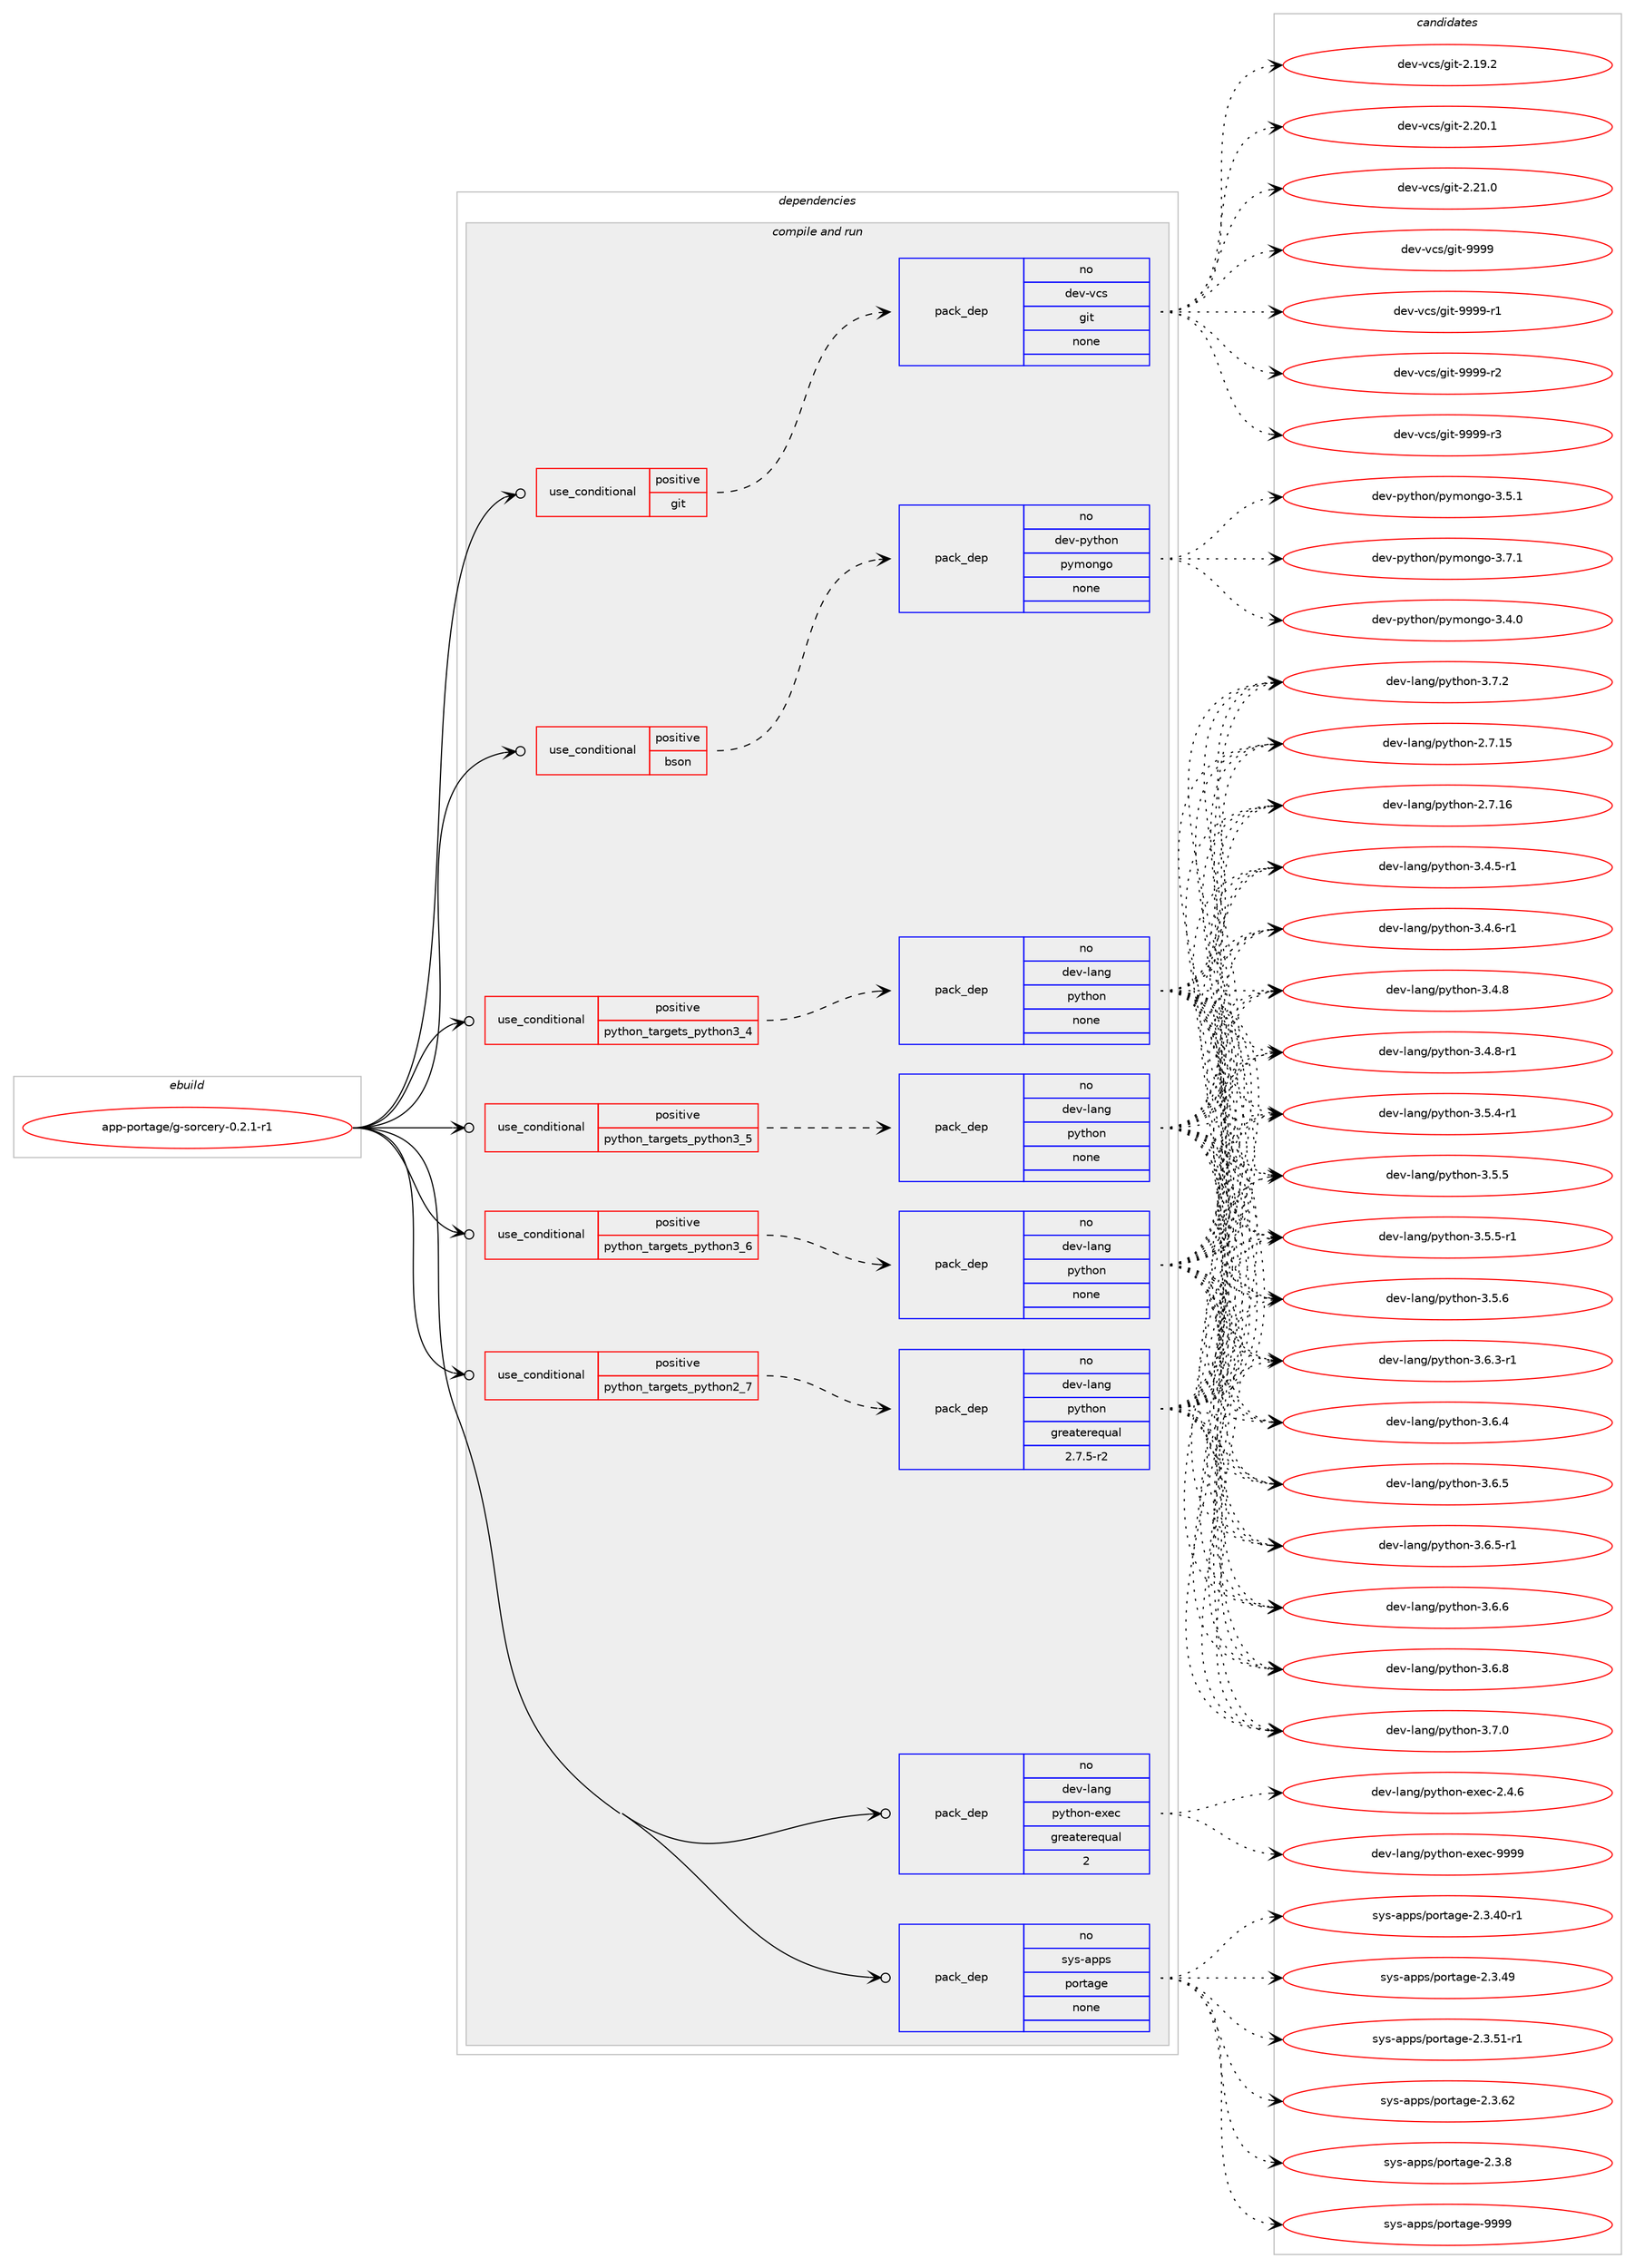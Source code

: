 digraph prolog {

# *************
# Graph options
# *************

newrank=true;
concentrate=true;
compound=true;
graph [rankdir=LR,fontname=Helvetica,fontsize=10,ranksep=1.5];#, ranksep=2.5, nodesep=0.2];
edge  [arrowhead=vee];
node  [fontname=Helvetica,fontsize=10];

# **********
# The ebuild
# **********

subgraph cluster_leftcol {
color=gray;
rank=same;
label=<<i>ebuild</i>>;
id [label="app-portage/g-sorcery-0.2.1-r1", color=red, width=4, href="../app-portage/g-sorcery-0.2.1-r1.svg"];
}

# ****************
# The dependencies
# ****************

subgraph cluster_midcol {
color=gray;
label=<<i>dependencies</i>>;
subgraph cluster_compile {
fillcolor="#eeeeee";
style=filled;
label=<<i>compile</i>>;
}
subgraph cluster_compileandrun {
fillcolor="#eeeeee";
style=filled;
label=<<i>compile and run</i>>;
subgraph cond354684 {
dependency1305545 [label=<<TABLE BORDER="0" CELLBORDER="1" CELLSPACING="0" CELLPADDING="4"><TR><TD ROWSPAN="3" CELLPADDING="10">use_conditional</TD></TR><TR><TD>positive</TD></TR><TR><TD>bson</TD></TR></TABLE>>, shape=none, color=red];
subgraph pack930478 {
dependency1305546 [label=<<TABLE BORDER="0" CELLBORDER="1" CELLSPACING="0" CELLPADDING="4" WIDTH="220"><TR><TD ROWSPAN="6" CELLPADDING="30">pack_dep</TD></TR><TR><TD WIDTH="110">no</TD></TR><TR><TD>dev-python</TD></TR><TR><TD>pymongo</TD></TR><TR><TD>none</TD></TR><TR><TD></TD></TR></TABLE>>, shape=none, color=blue];
}
dependency1305545:e -> dependency1305546:w [weight=20,style="dashed",arrowhead="vee"];
}
id:e -> dependency1305545:w [weight=20,style="solid",arrowhead="odotvee"];
subgraph cond354685 {
dependency1305547 [label=<<TABLE BORDER="0" CELLBORDER="1" CELLSPACING="0" CELLPADDING="4"><TR><TD ROWSPAN="3" CELLPADDING="10">use_conditional</TD></TR><TR><TD>positive</TD></TR><TR><TD>git</TD></TR></TABLE>>, shape=none, color=red];
subgraph pack930479 {
dependency1305548 [label=<<TABLE BORDER="0" CELLBORDER="1" CELLSPACING="0" CELLPADDING="4" WIDTH="220"><TR><TD ROWSPAN="6" CELLPADDING="30">pack_dep</TD></TR><TR><TD WIDTH="110">no</TD></TR><TR><TD>dev-vcs</TD></TR><TR><TD>git</TD></TR><TR><TD>none</TD></TR><TR><TD></TD></TR></TABLE>>, shape=none, color=blue];
}
dependency1305547:e -> dependency1305548:w [weight=20,style="dashed",arrowhead="vee"];
}
id:e -> dependency1305547:w [weight=20,style="solid",arrowhead="odotvee"];
subgraph cond354686 {
dependency1305549 [label=<<TABLE BORDER="0" CELLBORDER="1" CELLSPACING="0" CELLPADDING="4"><TR><TD ROWSPAN="3" CELLPADDING="10">use_conditional</TD></TR><TR><TD>positive</TD></TR><TR><TD>python_targets_python2_7</TD></TR></TABLE>>, shape=none, color=red];
subgraph pack930480 {
dependency1305550 [label=<<TABLE BORDER="0" CELLBORDER="1" CELLSPACING="0" CELLPADDING="4" WIDTH="220"><TR><TD ROWSPAN="6" CELLPADDING="30">pack_dep</TD></TR><TR><TD WIDTH="110">no</TD></TR><TR><TD>dev-lang</TD></TR><TR><TD>python</TD></TR><TR><TD>greaterequal</TD></TR><TR><TD>2.7.5-r2</TD></TR></TABLE>>, shape=none, color=blue];
}
dependency1305549:e -> dependency1305550:w [weight=20,style="dashed",arrowhead="vee"];
}
id:e -> dependency1305549:w [weight=20,style="solid",arrowhead="odotvee"];
subgraph cond354687 {
dependency1305551 [label=<<TABLE BORDER="0" CELLBORDER="1" CELLSPACING="0" CELLPADDING="4"><TR><TD ROWSPAN="3" CELLPADDING="10">use_conditional</TD></TR><TR><TD>positive</TD></TR><TR><TD>python_targets_python3_4</TD></TR></TABLE>>, shape=none, color=red];
subgraph pack930481 {
dependency1305552 [label=<<TABLE BORDER="0" CELLBORDER="1" CELLSPACING="0" CELLPADDING="4" WIDTH="220"><TR><TD ROWSPAN="6" CELLPADDING="30">pack_dep</TD></TR><TR><TD WIDTH="110">no</TD></TR><TR><TD>dev-lang</TD></TR><TR><TD>python</TD></TR><TR><TD>none</TD></TR><TR><TD></TD></TR></TABLE>>, shape=none, color=blue];
}
dependency1305551:e -> dependency1305552:w [weight=20,style="dashed",arrowhead="vee"];
}
id:e -> dependency1305551:w [weight=20,style="solid",arrowhead="odotvee"];
subgraph cond354688 {
dependency1305553 [label=<<TABLE BORDER="0" CELLBORDER="1" CELLSPACING="0" CELLPADDING="4"><TR><TD ROWSPAN="3" CELLPADDING="10">use_conditional</TD></TR><TR><TD>positive</TD></TR><TR><TD>python_targets_python3_5</TD></TR></TABLE>>, shape=none, color=red];
subgraph pack930482 {
dependency1305554 [label=<<TABLE BORDER="0" CELLBORDER="1" CELLSPACING="0" CELLPADDING="4" WIDTH="220"><TR><TD ROWSPAN="6" CELLPADDING="30">pack_dep</TD></TR><TR><TD WIDTH="110">no</TD></TR><TR><TD>dev-lang</TD></TR><TR><TD>python</TD></TR><TR><TD>none</TD></TR><TR><TD></TD></TR></TABLE>>, shape=none, color=blue];
}
dependency1305553:e -> dependency1305554:w [weight=20,style="dashed",arrowhead="vee"];
}
id:e -> dependency1305553:w [weight=20,style="solid",arrowhead="odotvee"];
subgraph cond354689 {
dependency1305555 [label=<<TABLE BORDER="0" CELLBORDER="1" CELLSPACING="0" CELLPADDING="4"><TR><TD ROWSPAN="3" CELLPADDING="10">use_conditional</TD></TR><TR><TD>positive</TD></TR><TR><TD>python_targets_python3_6</TD></TR></TABLE>>, shape=none, color=red];
subgraph pack930483 {
dependency1305556 [label=<<TABLE BORDER="0" CELLBORDER="1" CELLSPACING="0" CELLPADDING="4" WIDTH="220"><TR><TD ROWSPAN="6" CELLPADDING="30">pack_dep</TD></TR><TR><TD WIDTH="110">no</TD></TR><TR><TD>dev-lang</TD></TR><TR><TD>python</TD></TR><TR><TD>none</TD></TR><TR><TD></TD></TR></TABLE>>, shape=none, color=blue];
}
dependency1305555:e -> dependency1305556:w [weight=20,style="dashed",arrowhead="vee"];
}
id:e -> dependency1305555:w [weight=20,style="solid",arrowhead="odotvee"];
subgraph pack930484 {
dependency1305557 [label=<<TABLE BORDER="0" CELLBORDER="1" CELLSPACING="0" CELLPADDING="4" WIDTH="220"><TR><TD ROWSPAN="6" CELLPADDING="30">pack_dep</TD></TR><TR><TD WIDTH="110">no</TD></TR><TR><TD>dev-lang</TD></TR><TR><TD>python-exec</TD></TR><TR><TD>greaterequal</TD></TR><TR><TD>2</TD></TR></TABLE>>, shape=none, color=blue];
}
id:e -> dependency1305557:w [weight=20,style="solid",arrowhead="odotvee"];
subgraph pack930485 {
dependency1305558 [label=<<TABLE BORDER="0" CELLBORDER="1" CELLSPACING="0" CELLPADDING="4" WIDTH="220"><TR><TD ROWSPAN="6" CELLPADDING="30">pack_dep</TD></TR><TR><TD WIDTH="110">no</TD></TR><TR><TD>sys-apps</TD></TR><TR><TD>portage</TD></TR><TR><TD>none</TD></TR><TR><TD></TD></TR></TABLE>>, shape=none, color=blue];
}
id:e -> dependency1305558:w [weight=20,style="solid",arrowhead="odotvee"];
}
subgraph cluster_run {
fillcolor="#eeeeee";
style=filled;
label=<<i>run</i>>;
}
}

# **************
# The candidates
# **************

subgraph cluster_choices {
rank=same;
color=gray;
label=<<i>candidates</i>>;

subgraph choice930478 {
color=black;
nodesep=1;
choice1001011184511212111610411111047112121109111110103111455146524648 [label="dev-python/pymongo-3.4.0", color=red, width=4,href="../dev-python/pymongo-3.4.0.svg"];
choice1001011184511212111610411111047112121109111110103111455146534649 [label="dev-python/pymongo-3.5.1", color=red, width=4,href="../dev-python/pymongo-3.5.1.svg"];
choice1001011184511212111610411111047112121109111110103111455146554649 [label="dev-python/pymongo-3.7.1", color=red, width=4,href="../dev-python/pymongo-3.7.1.svg"];
dependency1305546:e -> choice1001011184511212111610411111047112121109111110103111455146524648:w [style=dotted,weight="100"];
dependency1305546:e -> choice1001011184511212111610411111047112121109111110103111455146534649:w [style=dotted,weight="100"];
dependency1305546:e -> choice1001011184511212111610411111047112121109111110103111455146554649:w [style=dotted,weight="100"];
}
subgraph choice930479 {
color=black;
nodesep=1;
choice10010111845118991154710310511645504649574650 [label="dev-vcs/git-2.19.2", color=red, width=4,href="../dev-vcs/git-2.19.2.svg"];
choice10010111845118991154710310511645504650484649 [label="dev-vcs/git-2.20.1", color=red, width=4,href="../dev-vcs/git-2.20.1.svg"];
choice10010111845118991154710310511645504650494648 [label="dev-vcs/git-2.21.0", color=red, width=4,href="../dev-vcs/git-2.21.0.svg"];
choice1001011184511899115471031051164557575757 [label="dev-vcs/git-9999", color=red, width=4,href="../dev-vcs/git-9999.svg"];
choice10010111845118991154710310511645575757574511449 [label="dev-vcs/git-9999-r1", color=red, width=4,href="../dev-vcs/git-9999-r1.svg"];
choice10010111845118991154710310511645575757574511450 [label="dev-vcs/git-9999-r2", color=red, width=4,href="../dev-vcs/git-9999-r2.svg"];
choice10010111845118991154710310511645575757574511451 [label="dev-vcs/git-9999-r3", color=red, width=4,href="../dev-vcs/git-9999-r3.svg"];
dependency1305548:e -> choice10010111845118991154710310511645504649574650:w [style=dotted,weight="100"];
dependency1305548:e -> choice10010111845118991154710310511645504650484649:w [style=dotted,weight="100"];
dependency1305548:e -> choice10010111845118991154710310511645504650494648:w [style=dotted,weight="100"];
dependency1305548:e -> choice1001011184511899115471031051164557575757:w [style=dotted,weight="100"];
dependency1305548:e -> choice10010111845118991154710310511645575757574511449:w [style=dotted,weight="100"];
dependency1305548:e -> choice10010111845118991154710310511645575757574511450:w [style=dotted,weight="100"];
dependency1305548:e -> choice10010111845118991154710310511645575757574511451:w [style=dotted,weight="100"];
}
subgraph choice930480 {
color=black;
nodesep=1;
choice10010111845108971101034711212111610411111045504655464953 [label="dev-lang/python-2.7.15", color=red, width=4,href="../dev-lang/python-2.7.15.svg"];
choice10010111845108971101034711212111610411111045504655464954 [label="dev-lang/python-2.7.16", color=red, width=4,href="../dev-lang/python-2.7.16.svg"];
choice1001011184510897110103471121211161041111104551465246534511449 [label="dev-lang/python-3.4.5-r1", color=red, width=4,href="../dev-lang/python-3.4.5-r1.svg"];
choice1001011184510897110103471121211161041111104551465246544511449 [label="dev-lang/python-3.4.6-r1", color=red, width=4,href="../dev-lang/python-3.4.6-r1.svg"];
choice100101118451089711010347112121116104111110455146524656 [label="dev-lang/python-3.4.8", color=red, width=4,href="../dev-lang/python-3.4.8.svg"];
choice1001011184510897110103471121211161041111104551465246564511449 [label="dev-lang/python-3.4.8-r1", color=red, width=4,href="../dev-lang/python-3.4.8-r1.svg"];
choice1001011184510897110103471121211161041111104551465346524511449 [label="dev-lang/python-3.5.4-r1", color=red, width=4,href="../dev-lang/python-3.5.4-r1.svg"];
choice100101118451089711010347112121116104111110455146534653 [label="dev-lang/python-3.5.5", color=red, width=4,href="../dev-lang/python-3.5.5.svg"];
choice1001011184510897110103471121211161041111104551465346534511449 [label="dev-lang/python-3.5.5-r1", color=red, width=4,href="../dev-lang/python-3.5.5-r1.svg"];
choice100101118451089711010347112121116104111110455146534654 [label="dev-lang/python-3.5.6", color=red, width=4,href="../dev-lang/python-3.5.6.svg"];
choice1001011184510897110103471121211161041111104551465446514511449 [label="dev-lang/python-3.6.3-r1", color=red, width=4,href="../dev-lang/python-3.6.3-r1.svg"];
choice100101118451089711010347112121116104111110455146544652 [label="dev-lang/python-3.6.4", color=red, width=4,href="../dev-lang/python-3.6.4.svg"];
choice100101118451089711010347112121116104111110455146544653 [label="dev-lang/python-3.6.5", color=red, width=4,href="../dev-lang/python-3.6.5.svg"];
choice1001011184510897110103471121211161041111104551465446534511449 [label="dev-lang/python-3.6.5-r1", color=red, width=4,href="../dev-lang/python-3.6.5-r1.svg"];
choice100101118451089711010347112121116104111110455146544654 [label="dev-lang/python-3.6.6", color=red, width=4,href="../dev-lang/python-3.6.6.svg"];
choice100101118451089711010347112121116104111110455146544656 [label="dev-lang/python-3.6.8", color=red, width=4,href="../dev-lang/python-3.6.8.svg"];
choice100101118451089711010347112121116104111110455146554648 [label="dev-lang/python-3.7.0", color=red, width=4,href="../dev-lang/python-3.7.0.svg"];
choice100101118451089711010347112121116104111110455146554650 [label="dev-lang/python-3.7.2", color=red, width=4,href="../dev-lang/python-3.7.2.svg"];
dependency1305550:e -> choice10010111845108971101034711212111610411111045504655464953:w [style=dotted,weight="100"];
dependency1305550:e -> choice10010111845108971101034711212111610411111045504655464954:w [style=dotted,weight="100"];
dependency1305550:e -> choice1001011184510897110103471121211161041111104551465246534511449:w [style=dotted,weight="100"];
dependency1305550:e -> choice1001011184510897110103471121211161041111104551465246544511449:w [style=dotted,weight="100"];
dependency1305550:e -> choice100101118451089711010347112121116104111110455146524656:w [style=dotted,weight="100"];
dependency1305550:e -> choice1001011184510897110103471121211161041111104551465246564511449:w [style=dotted,weight="100"];
dependency1305550:e -> choice1001011184510897110103471121211161041111104551465346524511449:w [style=dotted,weight="100"];
dependency1305550:e -> choice100101118451089711010347112121116104111110455146534653:w [style=dotted,weight="100"];
dependency1305550:e -> choice1001011184510897110103471121211161041111104551465346534511449:w [style=dotted,weight="100"];
dependency1305550:e -> choice100101118451089711010347112121116104111110455146534654:w [style=dotted,weight="100"];
dependency1305550:e -> choice1001011184510897110103471121211161041111104551465446514511449:w [style=dotted,weight="100"];
dependency1305550:e -> choice100101118451089711010347112121116104111110455146544652:w [style=dotted,weight="100"];
dependency1305550:e -> choice100101118451089711010347112121116104111110455146544653:w [style=dotted,weight="100"];
dependency1305550:e -> choice1001011184510897110103471121211161041111104551465446534511449:w [style=dotted,weight="100"];
dependency1305550:e -> choice100101118451089711010347112121116104111110455146544654:w [style=dotted,weight="100"];
dependency1305550:e -> choice100101118451089711010347112121116104111110455146544656:w [style=dotted,weight="100"];
dependency1305550:e -> choice100101118451089711010347112121116104111110455146554648:w [style=dotted,weight="100"];
dependency1305550:e -> choice100101118451089711010347112121116104111110455146554650:w [style=dotted,weight="100"];
}
subgraph choice930481 {
color=black;
nodesep=1;
choice10010111845108971101034711212111610411111045504655464953 [label="dev-lang/python-2.7.15", color=red, width=4,href="../dev-lang/python-2.7.15.svg"];
choice10010111845108971101034711212111610411111045504655464954 [label="dev-lang/python-2.7.16", color=red, width=4,href="../dev-lang/python-2.7.16.svg"];
choice1001011184510897110103471121211161041111104551465246534511449 [label="dev-lang/python-3.4.5-r1", color=red, width=4,href="../dev-lang/python-3.4.5-r1.svg"];
choice1001011184510897110103471121211161041111104551465246544511449 [label="dev-lang/python-3.4.6-r1", color=red, width=4,href="../dev-lang/python-3.4.6-r1.svg"];
choice100101118451089711010347112121116104111110455146524656 [label="dev-lang/python-3.4.8", color=red, width=4,href="../dev-lang/python-3.4.8.svg"];
choice1001011184510897110103471121211161041111104551465246564511449 [label="dev-lang/python-3.4.8-r1", color=red, width=4,href="../dev-lang/python-3.4.8-r1.svg"];
choice1001011184510897110103471121211161041111104551465346524511449 [label="dev-lang/python-3.5.4-r1", color=red, width=4,href="../dev-lang/python-3.5.4-r1.svg"];
choice100101118451089711010347112121116104111110455146534653 [label="dev-lang/python-3.5.5", color=red, width=4,href="../dev-lang/python-3.5.5.svg"];
choice1001011184510897110103471121211161041111104551465346534511449 [label="dev-lang/python-3.5.5-r1", color=red, width=4,href="../dev-lang/python-3.5.5-r1.svg"];
choice100101118451089711010347112121116104111110455146534654 [label="dev-lang/python-3.5.6", color=red, width=4,href="../dev-lang/python-3.5.6.svg"];
choice1001011184510897110103471121211161041111104551465446514511449 [label="dev-lang/python-3.6.3-r1", color=red, width=4,href="../dev-lang/python-3.6.3-r1.svg"];
choice100101118451089711010347112121116104111110455146544652 [label="dev-lang/python-3.6.4", color=red, width=4,href="../dev-lang/python-3.6.4.svg"];
choice100101118451089711010347112121116104111110455146544653 [label="dev-lang/python-3.6.5", color=red, width=4,href="../dev-lang/python-3.6.5.svg"];
choice1001011184510897110103471121211161041111104551465446534511449 [label="dev-lang/python-3.6.5-r1", color=red, width=4,href="../dev-lang/python-3.6.5-r1.svg"];
choice100101118451089711010347112121116104111110455146544654 [label="dev-lang/python-3.6.6", color=red, width=4,href="../dev-lang/python-3.6.6.svg"];
choice100101118451089711010347112121116104111110455146544656 [label="dev-lang/python-3.6.8", color=red, width=4,href="../dev-lang/python-3.6.8.svg"];
choice100101118451089711010347112121116104111110455146554648 [label="dev-lang/python-3.7.0", color=red, width=4,href="../dev-lang/python-3.7.0.svg"];
choice100101118451089711010347112121116104111110455146554650 [label="dev-lang/python-3.7.2", color=red, width=4,href="../dev-lang/python-3.7.2.svg"];
dependency1305552:e -> choice10010111845108971101034711212111610411111045504655464953:w [style=dotted,weight="100"];
dependency1305552:e -> choice10010111845108971101034711212111610411111045504655464954:w [style=dotted,weight="100"];
dependency1305552:e -> choice1001011184510897110103471121211161041111104551465246534511449:w [style=dotted,weight="100"];
dependency1305552:e -> choice1001011184510897110103471121211161041111104551465246544511449:w [style=dotted,weight="100"];
dependency1305552:e -> choice100101118451089711010347112121116104111110455146524656:w [style=dotted,weight="100"];
dependency1305552:e -> choice1001011184510897110103471121211161041111104551465246564511449:w [style=dotted,weight="100"];
dependency1305552:e -> choice1001011184510897110103471121211161041111104551465346524511449:w [style=dotted,weight="100"];
dependency1305552:e -> choice100101118451089711010347112121116104111110455146534653:w [style=dotted,weight="100"];
dependency1305552:e -> choice1001011184510897110103471121211161041111104551465346534511449:w [style=dotted,weight="100"];
dependency1305552:e -> choice100101118451089711010347112121116104111110455146534654:w [style=dotted,weight="100"];
dependency1305552:e -> choice1001011184510897110103471121211161041111104551465446514511449:w [style=dotted,weight="100"];
dependency1305552:e -> choice100101118451089711010347112121116104111110455146544652:w [style=dotted,weight="100"];
dependency1305552:e -> choice100101118451089711010347112121116104111110455146544653:w [style=dotted,weight="100"];
dependency1305552:e -> choice1001011184510897110103471121211161041111104551465446534511449:w [style=dotted,weight="100"];
dependency1305552:e -> choice100101118451089711010347112121116104111110455146544654:w [style=dotted,weight="100"];
dependency1305552:e -> choice100101118451089711010347112121116104111110455146544656:w [style=dotted,weight="100"];
dependency1305552:e -> choice100101118451089711010347112121116104111110455146554648:w [style=dotted,weight="100"];
dependency1305552:e -> choice100101118451089711010347112121116104111110455146554650:w [style=dotted,weight="100"];
}
subgraph choice930482 {
color=black;
nodesep=1;
choice10010111845108971101034711212111610411111045504655464953 [label="dev-lang/python-2.7.15", color=red, width=4,href="../dev-lang/python-2.7.15.svg"];
choice10010111845108971101034711212111610411111045504655464954 [label="dev-lang/python-2.7.16", color=red, width=4,href="../dev-lang/python-2.7.16.svg"];
choice1001011184510897110103471121211161041111104551465246534511449 [label="dev-lang/python-3.4.5-r1", color=red, width=4,href="../dev-lang/python-3.4.5-r1.svg"];
choice1001011184510897110103471121211161041111104551465246544511449 [label="dev-lang/python-3.4.6-r1", color=red, width=4,href="../dev-lang/python-3.4.6-r1.svg"];
choice100101118451089711010347112121116104111110455146524656 [label="dev-lang/python-3.4.8", color=red, width=4,href="../dev-lang/python-3.4.8.svg"];
choice1001011184510897110103471121211161041111104551465246564511449 [label="dev-lang/python-3.4.8-r1", color=red, width=4,href="../dev-lang/python-3.4.8-r1.svg"];
choice1001011184510897110103471121211161041111104551465346524511449 [label="dev-lang/python-3.5.4-r1", color=red, width=4,href="../dev-lang/python-3.5.4-r1.svg"];
choice100101118451089711010347112121116104111110455146534653 [label="dev-lang/python-3.5.5", color=red, width=4,href="../dev-lang/python-3.5.5.svg"];
choice1001011184510897110103471121211161041111104551465346534511449 [label="dev-lang/python-3.5.5-r1", color=red, width=4,href="../dev-lang/python-3.5.5-r1.svg"];
choice100101118451089711010347112121116104111110455146534654 [label="dev-lang/python-3.5.6", color=red, width=4,href="../dev-lang/python-3.5.6.svg"];
choice1001011184510897110103471121211161041111104551465446514511449 [label="dev-lang/python-3.6.3-r1", color=red, width=4,href="../dev-lang/python-3.6.3-r1.svg"];
choice100101118451089711010347112121116104111110455146544652 [label="dev-lang/python-3.6.4", color=red, width=4,href="../dev-lang/python-3.6.4.svg"];
choice100101118451089711010347112121116104111110455146544653 [label="dev-lang/python-3.6.5", color=red, width=4,href="../dev-lang/python-3.6.5.svg"];
choice1001011184510897110103471121211161041111104551465446534511449 [label="dev-lang/python-3.6.5-r1", color=red, width=4,href="../dev-lang/python-3.6.5-r1.svg"];
choice100101118451089711010347112121116104111110455146544654 [label="dev-lang/python-3.6.6", color=red, width=4,href="../dev-lang/python-3.6.6.svg"];
choice100101118451089711010347112121116104111110455146544656 [label="dev-lang/python-3.6.8", color=red, width=4,href="../dev-lang/python-3.6.8.svg"];
choice100101118451089711010347112121116104111110455146554648 [label="dev-lang/python-3.7.0", color=red, width=4,href="../dev-lang/python-3.7.0.svg"];
choice100101118451089711010347112121116104111110455146554650 [label="dev-lang/python-3.7.2", color=red, width=4,href="../dev-lang/python-3.7.2.svg"];
dependency1305554:e -> choice10010111845108971101034711212111610411111045504655464953:w [style=dotted,weight="100"];
dependency1305554:e -> choice10010111845108971101034711212111610411111045504655464954:w [style=dotted,weight="100"];
dependency1305554:e -> choice1001011184510897110103471121211161041111104551465246534511449:w [style=dotted,weight="100"];
dependency1305554:e -> choice1001011184510897110103471121211161041111104551465246544511449:w [style=dotted,weight="100"];
dependency1305554:e -> choice100101118451089711010347112121116104111110455146524656:w [style=dotted,weight="100"];
dependency1305554:e -> choice1001011184510897110103471121211161041111104551465246564511449:w [style=dotted,weight="100"];
dependency1305554:e -> choice1001011184510897110103471121211161041111104551465346524511449:w [style=dotted,weight="100"];
dependency1305554:e -> choice100101118451089711010347112121116104111110455146534653:w [style=dotted,weight="100"];
dependency1305554:e -> choice1001011184510897110103471121211161041111104551465346534511449:w [style=dotted,weight="100"];
dependency1305554:e -> choice100101118451089711010347112121116104111110455146534654:w [style=dotted,weight="100"];
dependency1305554:e -> choice1001011184510897110103471121211161041111104551465446514511449:w [style=dotted,weight="100"];
dependency1305554:e -> choice100101118451089711010347112121116104111110455146544652:w [style=dotted,weight="100"];
dependency1305554:e -> choice100101118451089711010347112121116104111110455146544653:w [style=dotted,weight="100"];
dependency1305554:e -> choice1001011184510897110103471121211161041111104551465446534511449:w [style=dotted,weight="100"];
dependency1305554:e -> choice100101118451089711010347112121116104111110455146544654:w [style=dotted,weight="100"];
dependency1305554:e -> choice100101118451089711010347112121116104111110455146544656:w [style=dotted,weight="100"];
dependency1305554:e -> choice100101118451089711010347112121116104111110455146554648:w [style=dotted,weight="100"];
dependency1305554:e -> choice100101118451089711010347112121116104111110455146554650:w [style=dotted,weight="100"];
}
subgraph choice930483 {
color=black;
nodesep=1;
choice10010111845108971101034711212111610411111045504655464953 [label="dev-lang/python-2.7.15", color=red, width=4,href="../dev-lang/python-2.7.15.svg"];
choice10010111845108971101034711212111610411111045504655464954 [label="dev-lang/python-2.7.16", color=red, width=4,href="../dev-lang/python-2.7.16.svg"];
choice1001011184510897110103471121211161041111104551465246534511449 [label="dev-lang/python-3.4.5-r1", color=red, width=4,href="../dev-lang/python-3.4.5-r1.svg"];
choice1001011184510897110103471121211161041111104551465246544511449 [label="dev-lang/python-3.4.6-r1", color=red, width=4,href="../dev-lang/python-3.4.6-r1.svg"];
choice100101118451089711010347112121116104111110455146524656 [label="dev-lang/python-3.4.8", color=red, width=4,href="../dev-lang/python-3.4.8.svg"];
choice1001011184510897110103471121211161041111104551465246564511449 [label="dev-lang/python-3.4.8-r1", color=red, width=4,href="../dev-lang/python-3.4.8-r1.svg"];
choice1001011184510897110103471121211161041111104551465346524511449 [label="dev-lang/python-3.5.4-r1", color=red, width=4,href="../dev-lang/python-3.5.4-r1.svg"];
choice100101118451089711010347112121116104111110455146534653 [label="dev-lang/python-3.5.5", color=red, width=4,href="../dev-lang/python-3.5.5.svg"];
choice1001011184510897110103471121211161041111104551465346534511449 [label="dev-lang/python-3.5.5-r1", color=red, width=4,href="../dev-lang/python-3.5.5-r1.svg"];
choice100101118451089711010347112121116104111110455146534654 [label="dev-lang/python-3.5.6", color=red, width=4,href="../dev-lang/python-3.5.6.svg"];
choice1001011184510897110103471121211161041111104551465446514511449 [label="dev-lang/python-3.6.3-r1", color=red, width=4,href="../dev-lang/python-3.6.3-r1.svg"];
choice100101118451089711010347112121116104111110455146544652 [label="dev-lang/python-3.6.4", color=red, width=4,href="../dev-lang/python-3.6.4.svg"];
choice100101118451089711010347112121116104111110455146544653 [label="dev-lang/python-3.6.5", color=red, width=4,href="../dev-lang/python-3.6.5.svg"];
choice1001011184510897110103471121211161041111104551465446534511449 [label="dev-lang/python-3.6.5-r1", color=red, width=4,href="../dev-lang/python-3.6.5-r1.svg"];
choice100101118451089711010347112121116104111110455146544654 [label="dev-lang/python-3.6.6", color=red, width=4,href="../dev-lang/python-3.6.6.svg"];
choice100101118451089711010347112121116104111110455146544656 [label="dev-lang/python-3.6.8", color=red, width=4,href="../dev-lang/python-3.6.8.svg"];
choice100101118451089711010347112121116104111110455146554648 [label="dev-lang/python-3.7.0", color=red, width=4,href="../dev-lang/python-3.7.0.svg"];
choice100101118451089711010347112121116104111110455146554650 [label="dev-lang/python-3.7.2", color=red, width=4,href="../dev-lang/python-3.7.2.svg"];
dependency1305556:e -> choice10010111845108971101034711212111610411111045504655464953:w [style=dotted,weight="100"];
dependency1305556:e -> choice10010111845108971101034711212111610411111045504655464954:w [style=dotted,weight="100"];
dependency1305556:e -> choice1001011184510897110103471121211161041111104551465246534511449:w [style=dotted,weight="100"];
dependency1305556:e -> choice1001011184510897110103471121211161041111104551465246544511449:w [style=dotted,weight="100"];
dependency1305556:e -> choice100101118451089711010347112121116104111110455146524656:w [style=dotted,weight="100"];
dependency1305556:e -> choice1001011184510897110103471121211161041111104551465246564511449:w [style=dotted,weight="100"];
dependency1305556:e -> choice1001011184510897110103471121211161041111104551465346524511449:w [style=dotted,weight="100"];
dependency1305556:e -> choice100101118451089711010347112121116104111110455146534653:w [style=dotted,weight="100"];
dependency1305556:e -> choice1001011184510897110103471121211161041111104551465346534511449:w [style=dotted,weight="100"];
dependency1305556:e -> choice100101118451089711010347112121116104111110455146534654:w [style=dotted,weight="100"];
dependency1305556:e -> choice1001011184510897110103471121211161041111104551465446514511449:w [style=dotted,weight="100"];
dependency1305556:e -> choice100101118451089711010347112121116104111110455146544652:w [style=dotted,weight="100"];
dependency1305556:e -> choice100101118451089711010347112121116104111110455146544653:w [style=dotted,weight="100"];
dependency1305556:e -> choice1001011184510897110103471121211161041111104551465446534511449:w [style=dotted,weight="100"];
dependency1305556:e -> choice100101118451089711010347112121116104111110455146544654:w [style=dotted,weight="100"];
dependency1305556:e -> choice100101118451089711010347112121116104111110455146544656:w [style=dotted,weight="100"];
dependency1305556:e -> choice100101118451089711010347112121116104111110455146554648:w [style=dotted,weight="100"];
dependency1305556:e -> choice100101118451089711010347112121116104111110455146554650:w [style=dotted,weight="100"];
}
subgraph choice930484 {
color=black;
nodesep=1;
choice1001011184510897110103471121211161041111104510112010199455046524654 [label="dev-lang/python-exec-2.4.6", color=red, width=4,href="../dev-lang/python-exec-2.4.6.svg"];
choice10010111845108971101034711212111610411111045101120101994557575757 [label="dev-lang/python-exec-9999", color=red, width=4,href="../dev-lang/python-exec-9999.svg"];
dependency1305557:e -> choice1001011184510897110103471121211161041111104510112010199455046524654:w [style=dotted,weight="100"];
dependency1305557:e -> choice10010111845108971101034711212111610411111045101120101994557575757:w [style=dotted,weight="100"];
}
subgraph choice930485 {
color=black;
nodesep=1;
choice11512111545971121121154711211111411697103101455046514652484511449 [label="sys-apps/portage-2.3.40-r1", color=red, width=4,href="../sys-apps/portage-2.3.40-r1.svg"];
choice1151211154597112112115471121111141169710310145504651465257 [label="sys-apps/portage-2.3.49", color=red, width=4,href="../sys-apps/portage-2.3.49.svg"];
choice11512111545971121121154711211111411697103101455046514653494511449 [label="sys-apps/portage-2.3.51-r1", color=red, width=4,href="../sys-apps/portage-2.3.51-r1.svg"];
choice1151211154597112112115471121111141169710310145504651465450 [label="sys-apps/portage-2.3.62", color=red, width=4,href="../sys-apps/portage-2.3.62.svg"];
choice11512111545971121121154711211111411697103101455046514656 [label="sys-apps/portage-2.3.8", color=red, width=4,href="../sys-apps/portage-2.3.8.svg"];
choice115121115459711211211547112111114116971031014557575757 [label="sys-apps/portage-9999", color=red, width=4,href="../sys-apps/portage-9999.svg"];
dependency1305558:e -> choice11512111545971121121154711211111411697103101455046514652484511449:w [style=dotted,weight="100"];
dependency1305558:e -> choice1151211154597112112115471121111141169710310145504651465257:w [style=dotted,weight="100"];
dependency1305558:e -> choice11512111545971121121154711211111411697103101455046514653494511449:w [style=dotted,weight="100"];
dependency1305558:e -> choice1151211154597112112115471121111141169710310145504651465450:w [style=dotted,weight="100"];
dependency1305558:e -> choice11512111545971121121154711211111411697103101455046514656:w [style=dotted,weight="100"];
dependency1305558:e -> choice115121115459711211211547112111114116971031014557575757:w [style=dotted,weight="100"];
}
}

}
